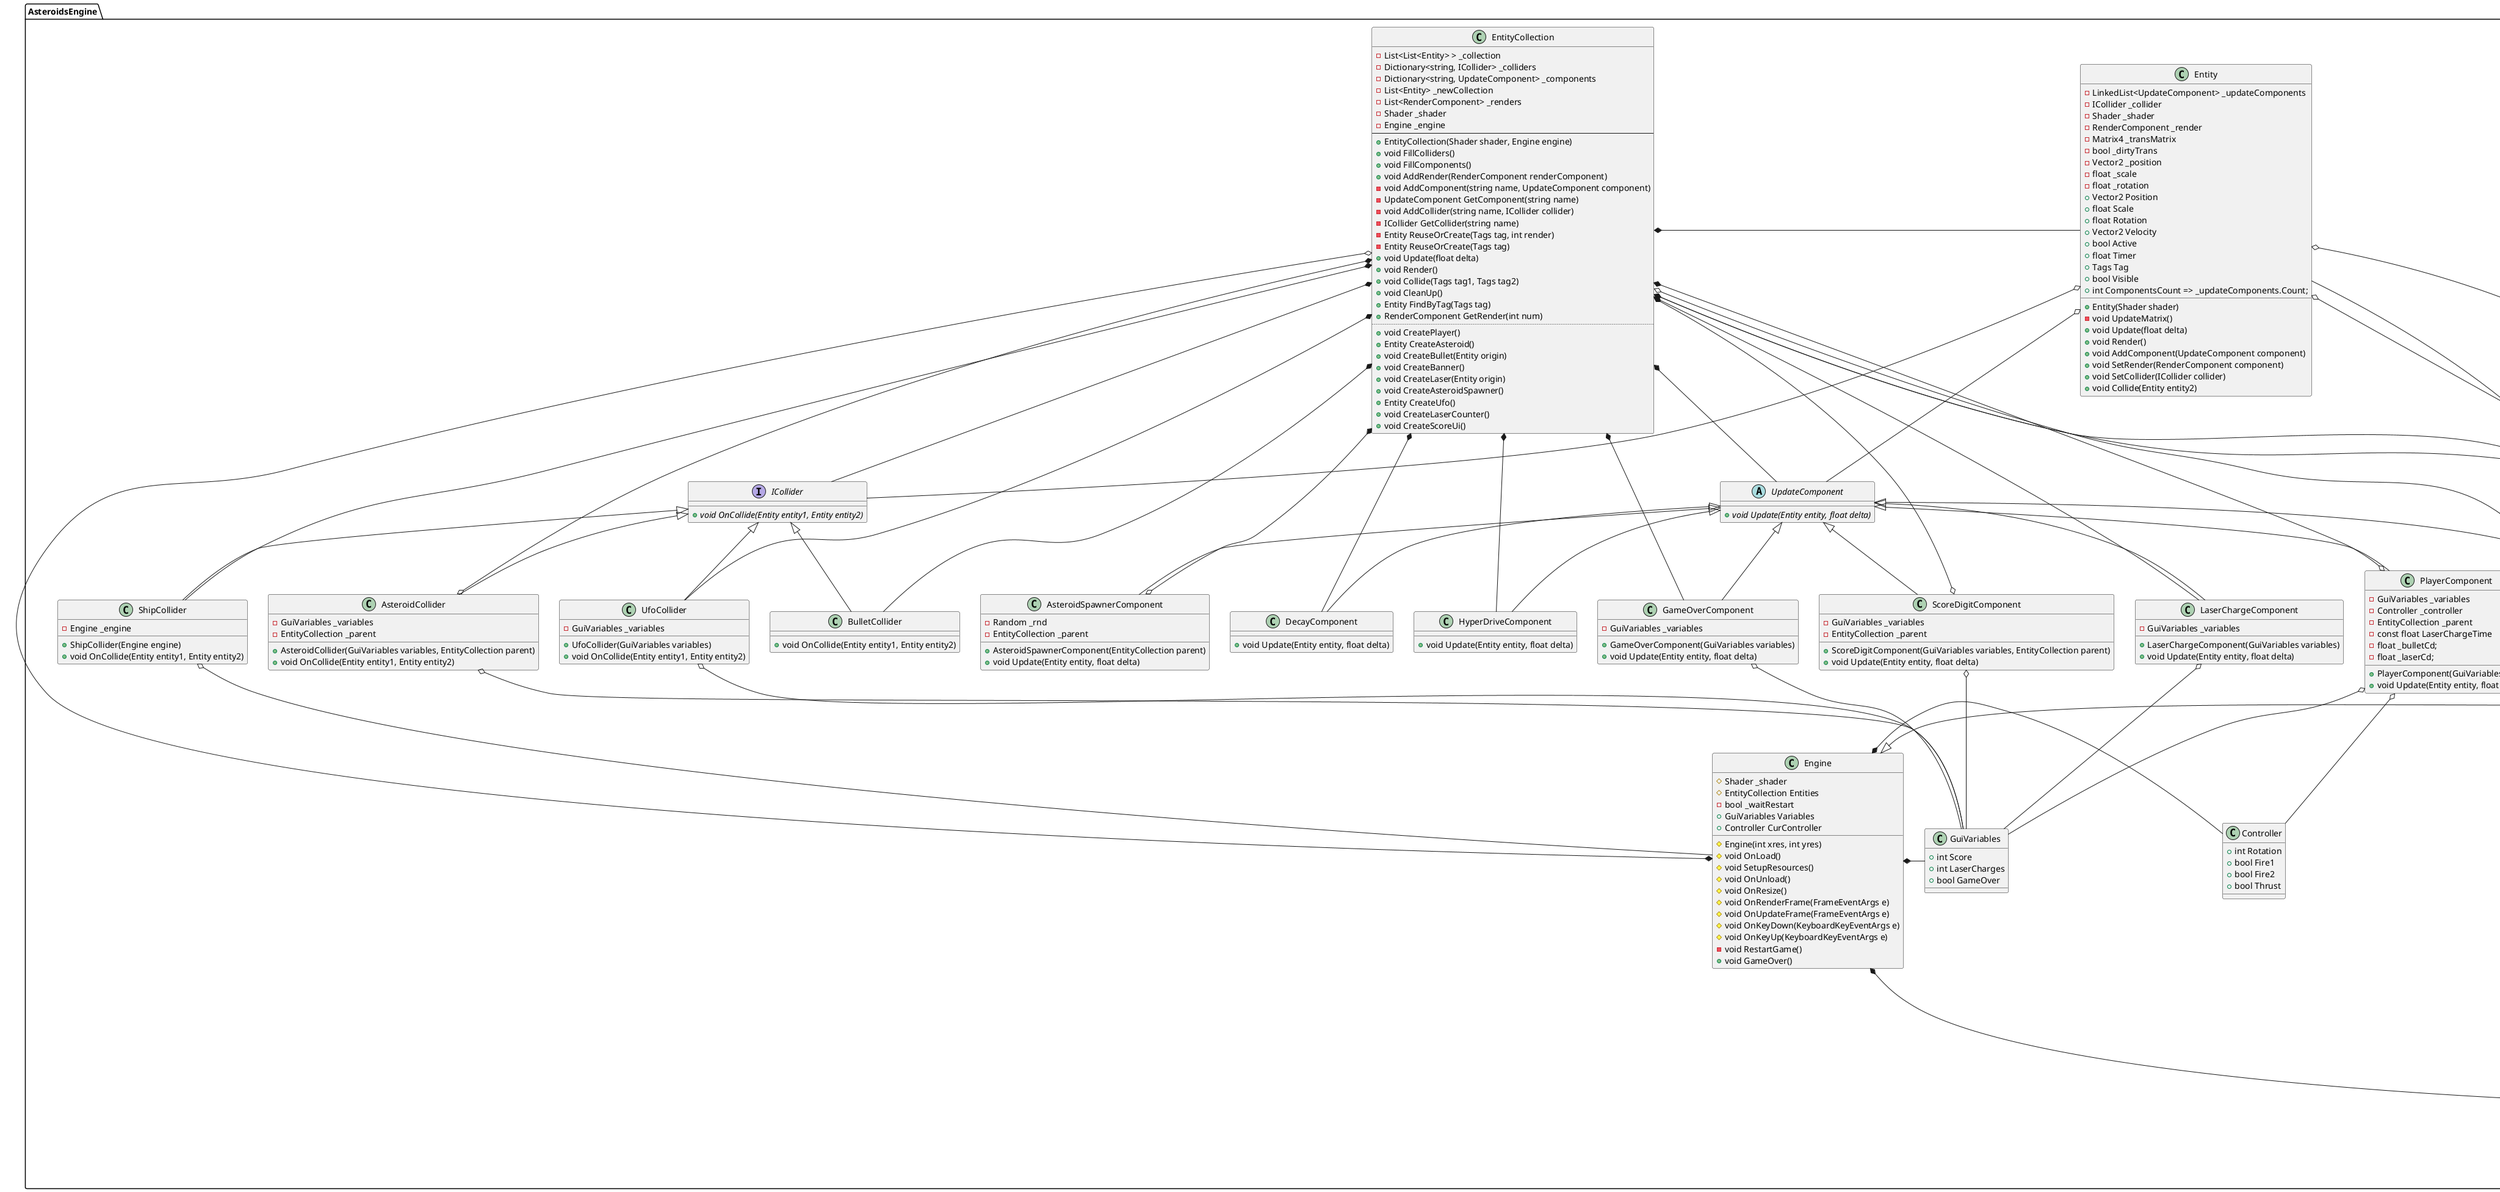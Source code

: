 ﻿@startuml Class Diagram



package AsteroidsEngine{

    Class Engine{
        #Shader _shader
        #EntityCollection Entities
        -bool _waitRestart
        +GuiVariables Variables
        +Controller CurController
        #Engine(int xres, int yres)
        #void OnLoad()
        #void SetupResources()
        #void OnUnload()
        #void OnResize()
        #void OnRenderFrame(FrameEventArgs e)
        #void OnUpdateFrame(FrameEventArgs e)
        #void OnKeyDown(KeyboardKeyEventArgs e)
        #void OnKeyUp(KeyboardKeyEventArgs e)
        -void RestartGame()
        +void GameOver()
    }
    
     class Entity{
        -LinkedList<UpdateComponent> _updateComponents
        -ICollider _collider
        -Shader _shader
        -RenderComponent _render
        -Matrix4 _transMatrix
        -bool _dirtyTrans
        -Vector2 _position
        -float _scale
        -float _rotation
        +Vector2 Position
        +float Scale
        +float Rotation
        +Vector2 Velocity
        +bool Active
        +float Timer
        +Tags Tag
        +bool Visible
        +int ComponentsCount => _updateComponents.Count;
        +Entity(Shader shader)
        -void UpdateMatrix()
        +void Update(float delta)
        +void Render()
        +void AddComponent(UpdateComponent component)
        +void SetRender(RenderComponent component)
        +void SetCollider(ICollider collider)
        +void Collide(Entity entity2)
    }
    
    Entity o-- Shader

    Class EntityCollection{
        -List<List<Entity> > _collection
        -Dictionary<string, ICollider> _colliders
        -Dictionary<string, UpdateComponent> _components
        -List<Entity> _newCollection
        -List<RenderComponent> _renders
        -Shader _shader
        -Engine _engine
        --
        +EntityCollection(Shader shader, Engine engine)
        +void FillColliders()
        +void FillComponents()
        +void AddRender(RenderComponent renderComponent)
        -void AddComponent(string name, UpdateComponent component)
        -UpdateComponent GetComponent(string name)
        -void AddCollider(string name, ICollider collider)
        -ICollider GetCollider(string name)
        -Entity ReuseOrCreate(Tags tag, int render)
        -Entity ReuseOrCreate(Tags tag)
        +void Update(float delta)
        +void Render()
        +void Collide(Tags tag1, Tags tag2)
        +void CleanUp()
        +Entity FindByTag(Tags tag)
        +RenderComponent GetRender(int num)
        ..
        +void CreatePlayer()
        +Entity CreateAsteroid()
        +void CreateBullet(Entity origin)
        +void CreateBanner()
        +void CreateLaser(Entity origin)
        +void CreateAsteroidSpawner()
        +Entity CreateUfo()
        +void CreateLaserCounter()
        +void CreateScoreUi()
    }
    
    EntityCollection o-- Shader
    EntityCollection o-* Engine

    Class GuiVariables{
        +int Score
        +int LaserCharges
        +bool GameOver
    }
    
    class RenderComponent{
        #int QuadNum
        +RenderComponent(int num)
        +Render()
    }
    
    class Controller{
        +int Rotation
        +bool Fire1
        +bool Fire2
        +bool Thrust
    }
    
    class Shader{
        -int _handle
        -Dictionary<string, int> _uniformLocations
        --
        +Shader(string vertexPath, string fragmentPath)
        +void Use()
        +int GetAttribLocation(string name)
        +void SetMatrix4(string name, Matrix4 data)
        ..
        -bool _disposedValue
        #void Dispose(bool disposing)
        +~Shader()
        +void Dispose()
    }
    
    abstract class UpdateComponent{
        +{abstract}void Update(Entity entity, float delta)
    }
    
    class AsteroidSpawnerComponent{
        -Random _rnd
        -EntityCollection _parent
        +AsteroidSpawnerComponent(EntityCollection parent)
        +void Update(Entity entity, float delta)
    }

    AsteroidSpawnerComponent o--* EntityCollection
    
    class DecayComponent{
        +void Update(Entity entity, float delta)
    }

    DecayComponent --* EntityCollection
    
    class GameOverComponent{
        -GuiVariables _variables
        +GameOverComponent(GuiVariables variables)
        +void Update(Entity entity, float delta)
    }
    GameOverComponent o-- GuiVariables
    GameOverComponent --* EntityCollection
    
    class HyperDriveComponent{
        +void Update(Entity entity, float delta)
    }
    HyperDriveComponent --* EntityCollection
    
    class LaserChargeComponent{
        -GuiVariables _variables
        +LaserChargeComponent(GuiVariables variables)
        +void Update(Entity entity, float delta)
    }

    LaserChargeComponent o-- GuiVariables
    LaserChargeComponent --* EntityCollection
    
    class PlayerComponent{
        -GuiVariables _variables
        -Controller _controller
        -EntityCollection _parent
        -const float LaserChargeTime
        -float _bulletCd;
        -float _laserCd;
        +PlayerComponent(GuiVariables )
        +void Update(Entity entity, float delta)
    }

    PlayerComponent o-- GuiVariables
    PlayerComponent o-- Controller
    PlayerComponent o--* EntityCollection
    
    
    class ScoreDigitComponent{
        -GuiVariables _variables
        -EntityCollection _parent
        +ScoreDigitComponent(GuiVariables variables, EntityCollection parent)
        +void Update(Entity entity, float delta)
    }

    ScoreDigitComponent o-- GuiVariables
    ScoreDigitComponent o--* EntityCollection
    
    class UfoAiComponent{
        -Entity _target
        -EntityCollection _parent
        +UfoAiComponent(EntityCollection _parent)
        +void Update(Entity entity, float delta)
    }
    UfoAiComponent o--*EntityCollection
    UfoAiComponent o-- Entity

    
    UpdateComponent <|-- AsteroidSpawnerComponent
    UpdateComponent <|-- DecayComponent
    UpdateComponent <|-- GameOverComponent
    UpdateComponent <|-- HyperDriveComponent
    UpdateComponent <|-- LaserChargeComponent
    UpdateComponent <|-- PlayerComponent
    UpdateComponent <|-- ScoreDigitComponent
    UpdateComponent <|-- UfoAiComponent
    
    EntityCollection *- Entity
    EntityCollection *-- ICollider
    EntityCollection *-- RenderComponent
    EntityCollection *-- UpdateComponent
    
    Engine *-- Shader
    Engine *- Controller
    Engine *- GuiVariables
    
    Entity o-- ICollider
    Entity o- UpdateComponent
    Entity o- RenderComponent

    
    
    
    Interface ICollider{
        {abstract}+void OnCollide(Entity entity1, Entity entity2)
    }
    
    
    
    ICollider <|-- AsteroidCollider
    ICollider <|-- BulletCollider
    ICollider <|-- ShipCollider
    ICollider <|-- UfoCollider
    
    class AsteroidCollider{
        -GuiVariables _variables
        -EntityCollection _parent
        +AsteroidCollider(GuiVariables variables, EntityCollection parent)
        +void OnCollide(Entity entity1, Entity entity2)
    }
    AsteroidCollider o--* EntityCollection
    AsteroidCollider o-- GuiVariables
    
    class BulletCollider{
        +void OnCollide(Entity entity1, Entity entity2)
    }
    BulletCollider --* EntityCollection
    
    class ShipCollider{
        -Engine _engine
        +ShipCollider(Engine engine)
        +void OnCollide(Entity entity1, Entity entity2)
    }
    ShipCollider o-- Engine
    ShipCollider --* EntityCollection
    
    class UfoCollider{
        -GuiVariables _variables
        +UfoCollider(GuiVariables variables)
        +void OnCollide(Entity entity1, Entity entity2)
    }

    UfoCollider o-- GuiVariables
    UfoCollider --* EntityCollection
}

package AsteroidsApp{
    class PolyEngine{
        -Model _model
        -Texture _texture
        +bool SpriteMode
        #SetupResources()
        #void OnKeyDown(KeyboardKeyEventArgs e)
        -void SwitchMode()
        #void OnUnload(EventArgs e)       
    }
    
    class PolyRenderComponent{
        -Model _model
        -Texture _texture
        -PolyEngine _engine
        +PolyRenderComponent(int quadNum, Model model, Texture texture, PolyEngine engine)
        +void Render()
        -void RenderSprite()
        -void RenderModel()
    }
    
    class Texture{
        -int _handle
        -List<string> _names
        #string Path
        -bool _disposedValue
        #int ElementBufferObject
        #uint[] Indices
        #int VertexArrayObject
        #int VertexBufferObject
        #float[] Vertices
        #Shader _shader
        +Texture(Shader shader, string path)
        +int Length()
        +void GenIndices()
        +void InitBuffers()
        +void Use(TextureUnit unit)
        +void RenderQuad(string name)
        +void RenderQuad(int num)
        #void Dispose(bool disposing)
        +void Dispose()
        +~Texture()
    }
    
    class Model{
        +int[] _begin
        +int[] _lengths
        +Model(Shader shader, string path)
        +void GenIndices()
        +void RenderModel(int num)
    }
    
    class Program{
        -{static}void Main
    }
    
    Engine <|- PolyEngine
    RenderComponent <|-- PolyRenderComponent
    Texture <|- Model
    
    Program *- PolyEngine
    
    PolyEngine *-- Texture
    PolyEngine *- Model
    PolyEngine *-o PolyRenderComponent

    PolyRenderComponent o- Texture
    PolyRenderComponent o-- Model

    Texture o--- Shader
}
@enduml